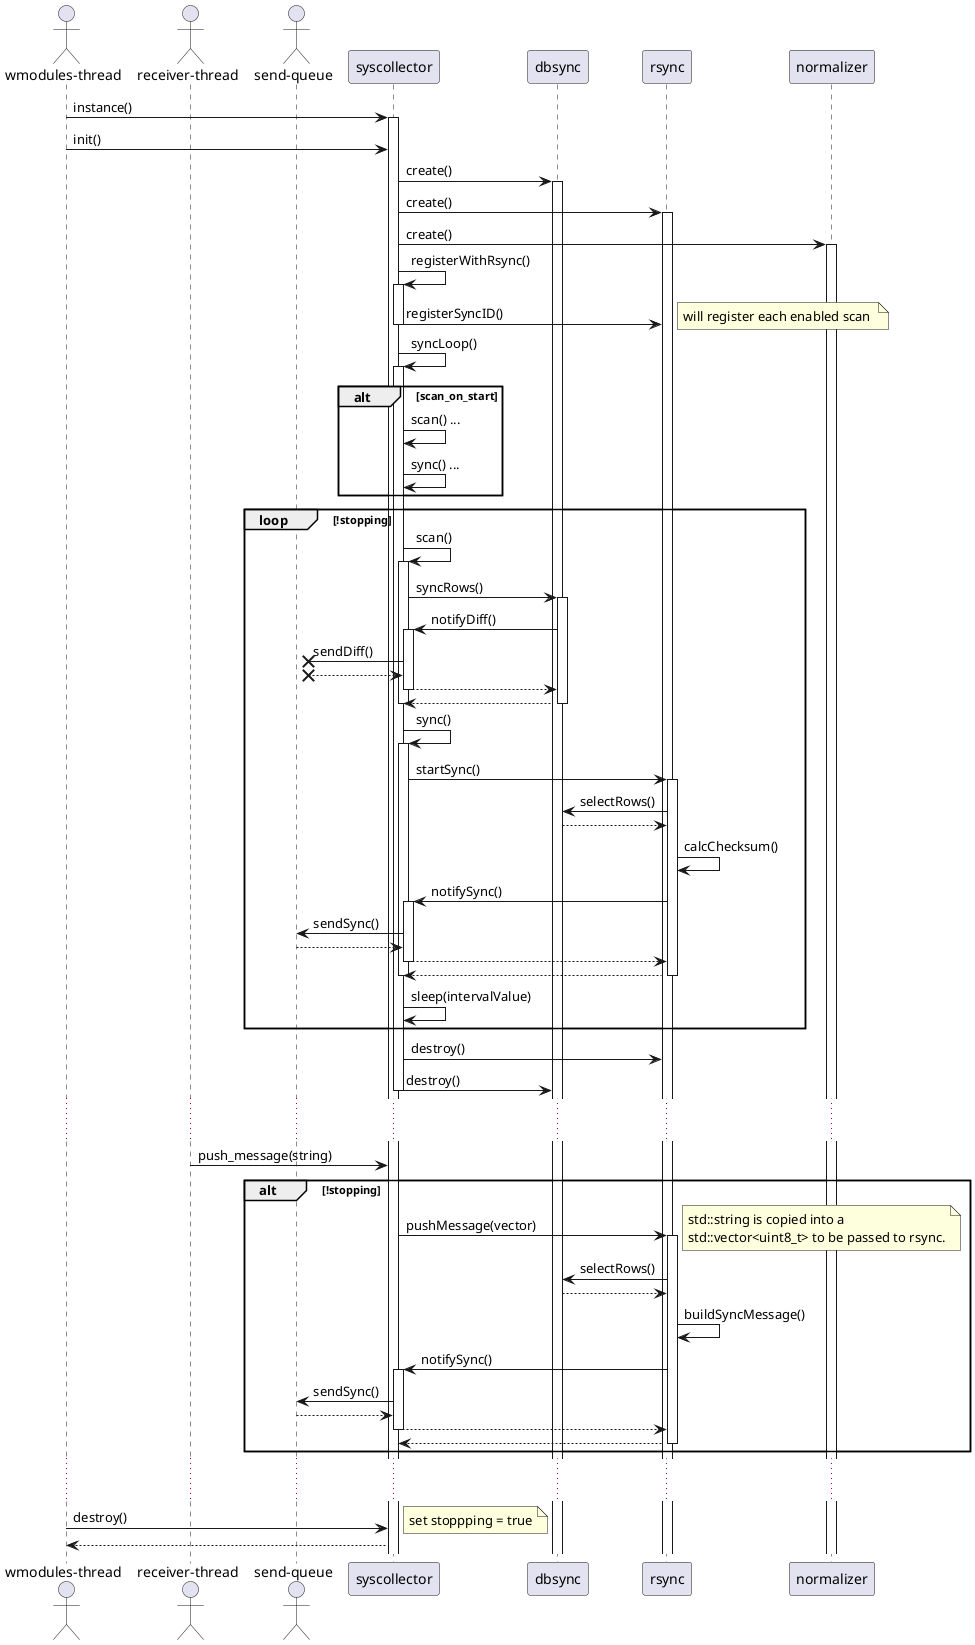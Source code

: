 @startuml
actor "wmodules-thread" as wmodules
actor "receiver-thread" as recv
actor "send-queue" as queue
participant syscollector as sysco
participant dbsync
participant rsync
participant normalizer

wmodules -> sysco : instance()
activate sysco
wmodules -> sysco : init()
sysco -> dbsync : create()
activate dbsync
sysco -> rsync : create()
activate rsync
sysco -> normalizer : create()
activate normalizer
sysco -> sysco : registerWithRsync()
activate sysco
sysco -> rsync : registerSyncID()
deactivate sysco
note right
will register each enabled scan 
end note

sysco -> sysco : syncLoop()
activate sysco
alt scan_on_start
    sysco -> sysco : scan() ...
    sysco -> sysco : sync() ...
end
loop !stopping
activate sysco
    sysco -> sysco : scan()
    activate sysco
        sysco -> dbsync : syncRows()
        activate dbsync
            dbsync -> sysco : notifyDiff()
            activate sysco
                sysco ->x queue : sendDiff()
                sysco <--x queue
                sysco --> dbsync
            deactivate sysco
            sysco <-- dbsync
        deactivate dbsync
    deactivate sysco
    sysco -> sysco : sync()
    activate sysco
        sysco -> rsync : startSync()
        activate rsync
            rsync -> dbsync : selectRows()
            dbsync --> rsync
            rsync -> rsync : calcChecksum()
            rsync -> sysco : notifySync()
            activate sysco
                sysco -> queue : sendSync()
                sysco <-- queue
                sysco --> rsync
            deactivate sysco
            rsync --> sysco
        deactivate rsync
    deactivate sysco
    sysco -> sysco : sleep(intervalValue)
end
sysco -> rsync : destroy()
sysco -> dbsync : destroy()
deactivate sysco

... ...
recv -> sysco : push_message(string)
alt !stopping
    sysco -> rsync : pushMessage(vector)
    note right
        std::string is copied into a
        std::vector<uint8_t> to be passed to rsync.
    end note
    activate rsync
        rsync -> dbsync : selectRows()
        dbsync --> rsync
        rsync -> rsync : buildSyncMessage()
        rsync -> sysco : notifySync()
        activate sysco
            sysco -> queue : sendSync()
            sysco <-- queue
            sysco --> rsync
        deactivate sysco
        rsync --> sysco
    deactivate rsync
end

... ...
wmodules -> sysco : destroy()
note right
set stoppping = true
end note
wmodules <-- sysco

@enduml